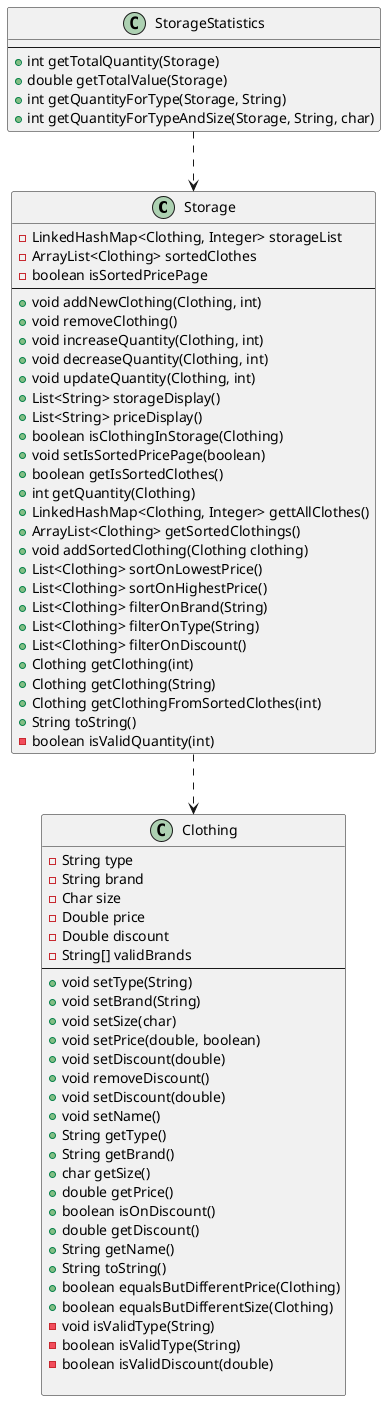 @startuml core

class Storage
{
    -LinkedHashMap<Clothing, Integer> storageList
    -ArrayList<Clothing> sortedClothes
    -boolean isSortedPricePage
    --
    +void addNewClothing(Clothing, int)
    +void removeClothing()
    +void increaseQuantity(Clothing, int)
    +void decreaseQuantity(Clothing, int)
    +void updateQuantity(Clothing, int)
    +List<String> storageDisplay()
    +List<String> priceDisplay()
    +boolean isClothingInStorage(Clothing)
    +void setIsSortedPricePage(boolean)
    +boolean getIsSortedClothes()
    +int getQuantity(Clothing)
    +LinkedHashMap<Clothing, Integer> gettAllClothes()
    +ArrayList<Clothing> getSortedClothings()
    +void addSortedClothing(Clothing clothing)
    +List<Clothing> sortOnLowestPrice()
    +List<Clothing> sortOnHighestPrice()
    +List<Clothing> filterOnBrand(String)
    +List<Clothing> filterOnType(String)
    +List<Clothing> filterOnDiscount()
    +Clothing getClothing(int)
    +Clothing getClothing(String)
    +Clothing getClothingFromSortedClothes(int)
    +String toString()
    -boolean isValidQuantity(int)
}

class Clothing
{
    -String type
    -String brand
    -Char size
    -Double price
    -Double discount
    -String[] validBrands
    --
    +void setType(String)
    +void setBrand(String)
    +void setSize(char)
    +void setPrice(double, boolean)
    +void setDiscount(double)
    +void removeDiscount()
    +void setDiscount(double)
    +void setName()
    +String getType()
    +String getBrand()
    +char getSize()
    +double getPrice()
    +boolean isOnDiscount()
    +double getDiscount()
    +String getName()
    +String toString()
    +boolean equalsButDifferentPrice(Clothing)
    +boolean equalsButDifferentSize(Clothing)
    -void isValidType(String)
    -boolean isValidType(String)
    -boolean isValidDiscount(double)

}

class StorageStatistics 
{
    --
    +int getTotalQuantity(Storage)
    +double getTotalValue(Storage)
    +int getQuantityForType(Storage, String)
    +int getQuantityForTypeAndSize(Storage, String, char)
}

Storage ..> Clothing
StorageStatistics ..> Storage


@enduml